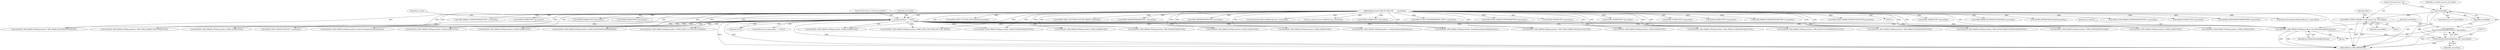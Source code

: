 digraph "0_Android_46e305be6e670a5a0041b0b4861122a0f1aabefa_2@pointer" {
"1002775" [label="(Call,!metabuffer)"];
"1002769" [label="(Call,*metabuffer =\n (StoreMetaDataInBuffersParams *)paramData)"];
"1002771" [label="(Call,(StoreMetaDataInBuffersParams *)paramData)"];
"1002765" [label="(Call,VALIDATE_OMX_PARAM_DATA(paramData, StoreMetaDataInBuffersParams))"];
"1000137" [label="(Call,paramData == NULL)"];
"1000113" [label="(MethodParameterIn,OMX_IN OMX_PTR        paramData)"];
"1002778" [label="(Call,DEBUG_PRINT_ERROR(\"Invalid param: %p\", metabuffer))"];
"1002765" [label="(Call,VALIDATE_OMX_PARAM_DATA(paramData, StoreMetaDataInBuffersParams))"];
"1002365" [label="(Call,(QOMX_ENABLETYPE *)paramData)"];
"1002311" [label="(Call,VALIDATE_OMX_PARAM_DATA(paramData, QOMX_ENABLETYPE))"];
"1002151" [label="(Call,(OMX_PARAM_BUFFERSUPPLIERTYPE*) paramData)"];
"1002778" [label="(Call,DEBUG_PRINT_ERROR(\"Invalid param: %p\", metabuffer))"];
"1002892" [label="(Call,(QOMX_INDEXDOWNSCALAR*)paramData)"];
"1002386" [label="(Call,VALIDATE_OMX_PARAM_DATA(paramData, QOMX_ENABLETYPE))"];
"1002766" [label="(Identifier,paramData)"];
"1001563" [label="(Call,(OMX_QCOM_PARAM_PORTDEFINITIONTYPE *) paramData)"];
"1002320" [label="(Call,(QOMX_ENABLETYPE *)paramData)"];
"1002692" [label="(Call,(QOMX_INDEXTIMESTAMPREORDER *)paramData)"];
"1000137" [label="(Call,paramData == NULL)"];
"1002982" [label="(Call,(PrepareForAdaptivePlaybackParams *) paramData)"];
"1002416" [label="(Call,VALIDATE_OMX_PARAM_DATA(paramData, QOMX_ENABLETYPE))"];
"1002782" [label="(Identifier,eRet)"];
"1002356" [label="(Call,VALIDATE_OMX_PARAM_DATA(paramData, QOMX_ENABLETYPE))"];
"1002773" [label="(Identifier,paramData)"];
"1001690" [label="(Call,(OMX_PARAM_COMPONENTROLETYPE *) paramData)"];
"1002350" [label="(Call,(QOMX_ENABLETYPE *)paramData)"];
"1002675" [label="(Call,VALIDATE_OMX_PARAM_DATA(paramData, UseAndroidNativeBufferParams))"];
"1002641" [label="(Call,VALIDATE_OMX_PARAM_DATA(paramData, EnableAndroidNativeBuffersParams))"];
"1002774" [label="(ControlStructure,if (!metabuffer))"];
"1002764" [label="(Block,)"];
"1002767" [label="(Identifier,StoreMetaDataInBuffersParams)"];
"1002440" [label="(Call,(QOMX_ENABLETYPE *)paramData)"];
"1002425" [label="(Call,(QOMX_ENABLETYPE *)paramData)"];
"1001684" [label="(Call,VALIDATE_OMX_PARAM_DATA(paramData, OMX_PARAM_COMPONENTROLETYPE))"];
"1002145" [label="(Call,VALIDATE_OMX_PARAM_DATA(paramData, OMX_PARAM_BUFFERSUPPLIERTYPE))"];
"1002786" [label="(Identifier,m_disable_dynamic_buf_mode)"];
"1000142" [label="(Literal,\"Get Param in Invalid paramData\")"];
"1001386" [label="(Call,VALIDATE_OMX_PARAM_DATA(paramData, OMX_VIDEO_PARAM_PORTFORMATTYPE))"];
"1002371" [label="(Call,VALIDATE_OMX_PARAM_DATA(paramData, QOMX_ENABLETYPE))"];
"1002450" [label="(Call,(QOMX_VIDEO_PARAM_DIVXTYPE *) paramData)"];
"1002974" [label="(Call,VALIDATE_OMX_PARAM_DATA(paramData, PrepareForAdaptivePlaybackParams))"];
"1003063" [label="(Call,(QOMX_VIDEO_CUSTOM_BUFFERSIZE*)paramData)"];
"1000138" [label="(Identifier,paramData)"];
"1002296" [label="(Call,VALIDATE_OMX_PARAM_DATA(paramData, QOMX_ENABLETYPE))"];
"1002341" [label="(Call,VALIDATE_OMX_PARAM_DATA(paramData, QOMX_ENABLETYPE))"];
"1002686" [label="(Call,VALIDATE_OMX_PARAM_DATA(paramData, QOMX_INDEXTIMESTAMPREORDER))"];
"1003055" [label="(Call,VALIDATE_OMX_PARAM_DATA(paramData, QOMX_VIDEO_CUSTOM_BUFFERSIZE))"];
"1002221" [label="(Call,(QOMX_VIDEO_DECODER_PICTURE_ORDER *)paramData)"];
"1002770" [label="(Identifier,metabuffer)"];
"1002600" [label="(Call,(QOMX_INDEXEXTRADATATYPE *) paramData)"];
"1002326" [label="(Call,VALIDATE_OMX_PARAM_DATA(paramData, QOMX_ENABLETYPE))"];
"1002215" [label="(Call,VALIDATE_OMX_PARAM_DATA(paramData, QOMX_VIDEO_DECODER_PICTURE_ORDER))"];
"1002776" [label="(Identifier,metabuffer)"];
"1002594" [label="(Call,VALIDATE_OMX_PARAM_DATA(paramData, QOMX_INDEXEXTRADATATYPE))"];
"1002111" [label="(Call,(OMX_PRIORITYMGMTTYPE*) paramData)"];
"1002096" [label="(Call,VALIDATE_OMX_PARAM_DATA(paramData, OMX_PRIORITYMGMTTYPE))"];
"1002777" [label="(Block,)"];
"1002769" [label="(Call,*metabuffer =\n (StoreMetaDataInBuffersParams *)paramData)"];
"1002647" [label="(Call,(EnableAndroidNativeBuffersParams *) paramData)"];
"1002680" [label="(Call,use_android_native_buffer(hComp, paramData))"];
"1000139" [label="(Identifier,NULL)"];
"1002775" [label="(Call,!metabuffer)"];
"1002380" [label="(Call,(QOMX_ENABLETYPE *)paramData)"];
"1002431" [label="(Call,VALIDATE_OMX_PARAM_DATA(paramData, QOMX_ENABLETYPE))"];
"1002771" [label="(Call,(StoreMetaDataInBuffersParams *)paramData)"];
"1002464" [label="(Call,(OMX_QCOM_PLATFORMPRIVATE_EXTN *) paramData)"];
"1000148" [label="(Identifier,m_state)"];
"1002736" [label="(Call,VALIDATE_OMX_PARAM_DATA(paramData, OMX_VIDEO_PARAM_PROFILELEVELTYPE))"];
"1000113" [label="(MethodParameterIn,OMX_IN OMX_PTR        paramData)"];
"1002779" [label="(Literal,\"Invalid param: %p\")"];
"1001392" [label="(Call,(OMX_VIDEO_PARAM_PORTFORMATTYPE *)paramData)"];
"1002410" [label="(Call,(QOMX_ENABLETYPE *)paramData)"];
"1002401" [label="(Call,VALIDATE_OMX_PARAM_DATA(paramData, QOMX_ENABLETYPE))"];
"1002456" [label="(Call,VALIDATE_OMX_PARAM_DATA(paramData, OMX_QCOM_PLATFORMPRIVATE_EXTN))"];
"1002395" [label="(Call,(QOMX_ENABLETYPE *)paramData)"];
"1002780" [label="(Identifier,metabuffer)"];
"1003158" [label="(MethodReturn,OMX_ERRORTYPE)"];
"1000179" [label="(Call,VALIDATE_OMX_PARAM_DATA(paramData, OMX_PARAM_PORTDEFINITIONTYPE))"];
"1002335" [label="(Call,(QOMX_ENABLETYPE *)paramData)"];
"1002305" [label="(Call,(QOMX_ENABLETYPE *)paramData)"];
"1000185" [label="(Call,(OMX_PARAM_PORTDEFINITIONTYPE *) paramData)"];
"1001557" [label="(Call,VALIDATE_OMX_PARAM_DATA(paramData, OMX_QCOM_PARAM_PORTDEFINITIONTYPE))"];
"1002886" [label="(Call,VALIDATE_OMX_PARAM_DATA(paramData, QOMX_INDEXDOWNSCALAR))"];
"1002742" [label="(Call,(OMX_VIDEO_PARAM_PROFILELEVELTYPE*)paramData)"];
"1000136" [label="(ControlStructure,if (paramData == NULL))"];
"1002775" -> "1002774"  [label="AST: "];
"1002775" -> "1002776"  [label="CFG: "];
"1002776" -> "1002775"  [label="AST: "];
"1002779" -> "1002775"  [label="CFG: "];
"1002786" -> "1002775"  [label="CFG: "];
"1002775" -> "1003158"  [label="DDG: "];
"1002775" -> "1003158"  [label="DDG: "];
"1002769" -> "1002775"  [label="DDG: "];
"1002775" -> "1002778"  [label="DDG: "];
"1002769" -> "1002764"  [label="AST: "];
"1002769" -> "1002771"  [label="CFG: "];
"1002770" -> "1002769"  [label="AST: "];
"1002771" -> "1002769"  [label="AST: "];
"1002776" -> "1002769"  [label="CFG: "];
"1002769" -> "1003158"  [label="DDG: "];
"1002771" -> "1002769"  [label="DDG: "];
"1002771" -> "1002773"  [label="CFG: "];
"1002772" -> "1002771"  [label="AST: "];
"1002773" -> "1002771"  [label="AST: "];
"1002771" -> "1003158"  [label="DDG: "];
"1002765" -> "1002771"  [label="DDG: "];
"1000113" -> "1002771"  [label="DDG: "];
"1002765" -> "1002764"  [label="AST: "];
"1002765" -> "1002767"  [label="CFG: "];
"1002766" -> "1002765"  [label="AST: "];
"1002767" -> "1002765"  [label="AST: "];
"1002770" -> "1002765"  [label="CFG: "];
"1002765" -> "1003158"  [label="DDG: "];
"1002765" -> "1003158"  [label="DDG: "];
"1000137" -> "1002765"  [label="DDG: "];
"1000113" -> "1002765"  [label="DDG: "];
"1000137" -> "1000136"  [label="AST: "];
"1000137" -> "1000139"  [label="CFG: "];
"1000138" -> "1000137"  [label="AST: "];
"1000139" -> "1000137"  [label="AST: "];
"1000142" -> "1000137"  [label="CFG: "];
"1000148" -> "1000137"  [label="CFG: "];
"1000137" -> "1003158"  [label="DDG: "];
"1000137" -> "1003158"  [label="DDG: "];
"1000137" -> "1003158"  [label="DDG: "];
"1000113" -> "1000137"  [label="DDG: "];
"1000137" -> "1000179"  [label="DDG: "];
"1000137" -> "1001386"  [label="DDG: "];
"1000137" -> "1001557"  [label="DDG: "];
"1000137" -> "1001684"  [label="DDG: "];
"1000137" -> "1002096"  [label="DDG: "];
"1000137" -> "1002145"  [label="DDG: "];
"1000137" -> "1002215"  [label="DDG: "];
"1000137" -> "1002296"  [label="DDG: "];
"1000137" -> "1002311"  [label="DDG: "];
"1000137" -> "1002326"  [label="DDG: "];
"1000137" -> "1002341"  [label="DDG: "];
"1000137" -> "1002356"  [label="DDG: "];
"1000137" -> "1002371"  [label="DDG: "];
"1000137" -> "1002386"  [label="DDG: "];
"1000137" -> "1002401"  [label="DDG: "];
"1000137" -> "1002416"  [label="DDG: "];
"1000137" -> "1002431"  [label="DDG: "];
"1000137" -> "1002450"  [label="DDG: "];
"1000137" -> "1002456"  [label="DDG: "];
"1000137" -> "1002594"  [label="DDG: "];
"1000137" -> "1002641"  [label="DDG: "];
"1000137" -> "1002675"  [label="DDG: "];
"1000137" -> "1002686"  [label="DDG: "];
"1000137" -> "1002736"  [label="DDG: "];
"1000137" -> "1002886"  [label="DDG: "];
"1000137" -> "1002974"  [label="DDG: "];
"1000137" -> "1003055"  [label="DDG: "];
"1000113" -> "1000110"  [label="AST: "];
"1000113" -> "1003158"  [label="DDG: "];
"1000113" -> "1000179"  [label="DDG: "];
"1000113" -> "1000185"  [label="DDG: "];
"1000113" -> "1001386"  [label="DDG: "];
"1000113" -> "1001392"  [label="DDG: "];
"1000113" -> "1001557"  [label="DDG: "];
"1000113" -> "1001563"  [label="DDG: "];
"1000113" -> "1001684"  [label="DDG: "];
"1000113" -> "1001690"  [label="DDG: "];
"1000113" -> "1002096"  [label="DDG: "];
"1000113" -> "1002111"  [label="DDG: "];
"1000113" -> "1002145"  [label="DDG: "];
"1000113" -> "1002151"  [label="DDG: "];
"1000113" -> "1002215"  [label="DDG: "];
"1000113" -> "1002221"  [label="DDG: "];
"1000113" -> "1002296"  [label="DDG: "];
"1000113" -> "1002305"  [label="DDG: "];
"1000113" -> "1002311"  [label="DDG: "];
"1000113" -> "1002320"  [label="DDG: "];
"1000113" -> "1002326"  [label="DDG: "];
"1000113" -> "1002335"  [label="DDG: "];
"1000113" -> "1002341"  [label="DDG: "];
"1000113" -> "1002350"  [label="DDG: "];
"1000113" -> "1002356"  [label="DDG: "];
"1000113" -> "1002365"  [label="DDG: "];
"1000113" -> "1002371"  [label="DDG: "];
"1000113" -> "1002380"  [label="DDG: "];
"1000113" -> "1002386"  [label="DDG: "];
"1000113" -> "1002395"  [label="DDG: "];
"1000113" -> "1002401"  [label="DDG: "];
"1000113" -> "1002410"  [label="DDG: "];
"1000113" -> "1002416"  [label="DDG: "];
"1000113" -> "1002425"  [label="DDG: "];
"1000113" -> "1002431"  [label="DDG: "];
"1000113" -> "1002440"  [label="DDG: "];
"1000113" -> "1002450"  [label="DDG: "];
"1000113" -> "1002456"  [label="DDG: "];
"1000113" -> "1002464"  [label="DDG: "];
"1000113" -> "1002594"  [label="DDG: "];
"1000113" -> "1002600"  [label="DDG: "];
"1000113" -> "1002641"  [label="DDG: "];
"1000113" -> "1002647"  [label="DDG: "];
"1000113" -> "1002675"  [label="DDG: "];
"1000113" -> "1002680"  [label="DDG: "];
"1000113" -> "1002686"  [label="DDG: "];
"1000113" -> "1002692"  [label="DDG: "];
"1000113" -> "1002736"  [label="DDG: "];
"1000113" -> "1002742"  [label="DDG: "];
"1000113" -> "1002886"  [label="DDG: "];
"1000113" -> "1002892"  [label="DDG: "];
"1000113" -> "1002974"  [label="DDG: "];
"1000113" -> "1002982"  [label="DDG: "];
"1000113" -> "1003055"  [label="DDG: "];
"1000113" -> "1003063"  [label="DDG: "];
"1002778" -> "1002777"  [label="AST: "];
"1002778" -> "1002780"  [label="CFG: "];
"1002779" -> "1002778"  [label="AST: "];
"1002780" -> "1002778"  [label="AST: "];
"1002782" -> "1002778"  [label="CFG: "];
"1002778" -> "1003158"  [label="DDG: "];
"1002778" -> "1003158"  [label="DDG: "];
}
